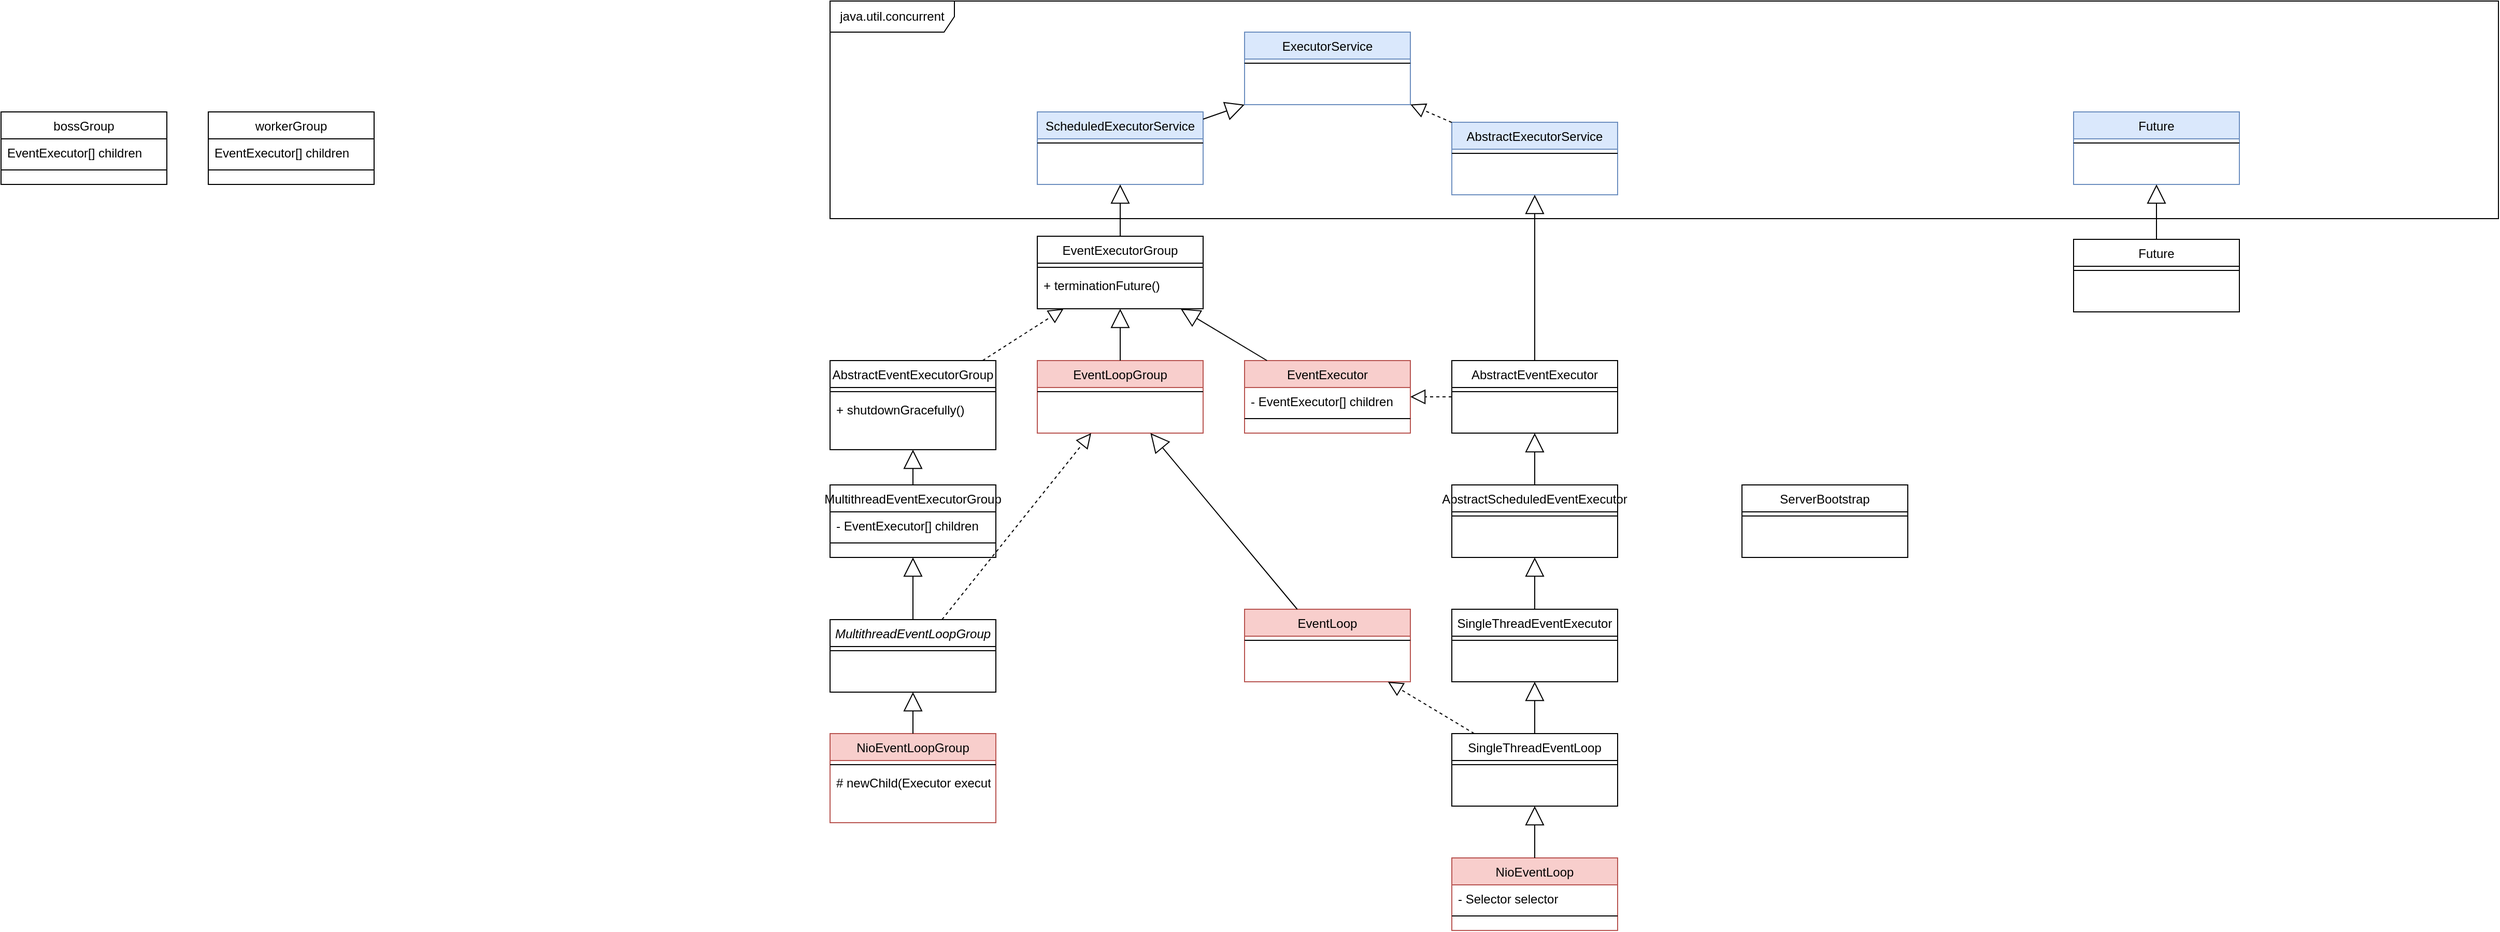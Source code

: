 <mxfile version="12.6.5" type="device"><diagram id="C5RBs43oDa-KdzZeNtuy" name="Page-1"><mxGraphModel dx="211" dy="607" grid="1" gridSize="10" guides="1" tooltips="1" connect="1" arrows="1" fold="1" page="1" pageScale="1" pageWidth="827" pageHeight="1169" math="0" shadow="0"><root><mxCell id="WIyWlLk6GJQsqaUBKTNV-0"/><mxCell id="WIyWlLk6GJQsqaUBKTNV-1" parent="WIyWlLk6GJQsqaUBKTNV-0"/><mxCell id="WuhjpCh2NdpSQoTR0cPV-66" value="java.util.concurrent" style="shape=umlFrame;whiteSpace=wrap;html=1;width=120;height=30;" vertex="1" parent="WIyWlLk6GJQsqaUBKTNV-1"><mxGeometry x="1680" y="10" width="1610" height="210" as="geometry"/></mxCell><mxCell id="WuhjpCh2NdpSQoTR0cPV-0" value="bossGroup" style="swimlane;fontStyle=0;align=center;verticalAlign=top;childLayout=stackLayout;horizontal=1;startSize=26;horizontalStack=0;resizeParent=1;resizeLast=0;collapsible=1;marginBottom=0;rounded=0;shadow=0;strokeWidth=1;" vertex="1" parent="WIyWlLk6GJQsqaUBKTNV-1"><mxGeometry x="880" y="117" width="160" height="70" as="geometry"><mxRectangle x="340" y="380" width="170" height="26" as="alternateBounds"/></mxGeometry></mxCell><mxCell id="WuhjpCh2NdpSQoTR0cPV-1" value="EventExecutor[] children" style="text;align=left;verticalAlign=top;spacingLeft=4;spacingRight=4;overflow=hidden;rotatable=0;points=[[0,0.5],[1,0.5]];portConstraint=eastwest;" vertex="1" parent="WuhjpCh2NdpSQoTR0cPV-0"><mxGeometry y="26" width="160" height="26" as="geometry"/></mxCell><mxCell id="WuhjpCh2NdpSQoTR0cPV-2" value="" style="line;html=1;strokeWidth=1;align=left;verticalAlign=middle;spacingTop=-1;spacingLeft=3;spacingRight=3;rotatable=0;labelPosition=right;points=[];portConstraint=eastwest;" vertex="1" parent="WuhjpCh2NdpSQoTR0cPV-0"><mxGeometry y="52" width="160" height="8" as="geometry"/></mxCell><mxCell id="WuhjpCh2NdpSQoTR0cPV-3" value="workerGroup" style="swimlane;fontStyle=0;align=center;verticalAlign=top;childLayout=stackLayout;horizontal=1;startSize=26;horizontalStack=0;resizeParent=1;resizeLast=0;collapsible=1;marginBottom=0;rounded=0;shadow=0;strokeWidth=1;" vertex="1" parent="WIyWlLk6GJQsqaUBKTNV-1"><mxGeometry x="1080" y="117" width="160" height="70" as="geometry"><mxRectangle x="340" y="380" width="170" height="26" as="alternateBounds"/></mxGeometry></mxCell><mxCell id="WuhjpCh2NdpSQoTR0cPV-4" value="EventExecutor[] children" style="text;align=left;verticalAlign=top;spacingLeft=4;spacingRight=4;overflow=hidden;rotatable=0;points=[[0,0.5],[1,0.5]];portConstraint=eastwest;" vertex="1" parent="WuhjpCh2NdpSQoTR0cPV-3"><mxGeometry y="26" width="160" height="26" as="geometry"/></mxCell><mxCell id="WuhjpCh2NdpSQoTR0cPV-5" value="" style="line;html=1;strokeWidth=1;align=left;verticalAlign=middle;spacingTop=-1;spacingLeft=3;spacingRight=3;rotatable=0;labelPosition=right;points=[];portConstraint=eastwest;" vertex="1" parent="WuhjpCh2NdpSQoTR0cPV-3"><mxGeometry y="52" width="160" height="8" as="geometry"/></mxCell><mxCell id="WuhjpCh2NdpSQoTR0cPV-6" value="MultithreadEventExecutorGroup" style="swimlane;fontStyle=0;align=center;verticalAlign=top;childLayout=stackLayout;horizontal=1;startSize=26;horizontalStack=0;resizeParent=1;resizeLast=0;collapsible=1;marginBottom=0;rounded=0;shadow=0;strokeWidth=1;" vertex="1" parent="WIyWlLk6GJQsqaUBKTNV-1"><mxGeometry x="1680" y="477" width="160" height="70" as="geometry"><mxRectangle x="340" y="380" width="170" height="26" as="alternateBounds"/></mxGeometry></mxCell><mxCell id="WuhjpCh2NdpSQoTR0cPV-7" value="- EventExecutor[] children" style="text;align=left;verticalAlign=top;spacingLeft=4;spacingRight=4;overflow=hidden;rotatable=0;points=[[0,0.5],[1,0.5]];portConstraint=eastwest;" vertex="1" parent="WuhjpCh2NdpSQoTR0cPV-6"><mxGeometry y="26" width="160" height="26" as="geometry"/></mxCell><mxCell id="WuhjpCh2NdpSQoTR0cPV-8" value="" style="line;html=1;strokeWidth=1;align=left;verticalAlign=middle;spacingTop=-1;spacingLeft=3;spacingRight=3;rotatable=0;labelPosition=right;points=[];portConstraint=eastwest;" vertex="1" parent="WuhjpCh2NdpSQoTR0cPV-6"><mxGeometry y="52" width="160" height="8" as="geometry"/></mxCell><mxCell id="WuhjpCh2NdpSQoTR0cPV-9" value="NioEventLoopGroup" style="swimlane;fontStyle=0;align=center;verticalAlign=top;childLayout=stackLayout;horizontal=1;startSize=26;horizontalStack=0;resizeParent=1;resizeLast=0;collapsible=1;marginBottom=0;rounded=0;shadow=0;strokeWidth=1;fillColor=#f8cecc;strokeColor=#b85450;" vertex="1" parent="WIyWlLk6GJQsqaUBKTNV-1"><mxGeometry x="1680" y="717" width="160" height="86" as="geometry"><mxRectangle x="340" y="380" width="170" height="26" as="alternateBounds"/></mxGeometry></mxCell><mxCell id="WuhjpCh2NdpSQoTR0cPV-11" value="" style="line;html=1;strokeWidth=1;align=left;verticalAlign=middle;spacingTop=-1;spacingLeft=3;spacingRight=3;rotatable=0;labelPosition=right;points=[];portConstraint=eastwest;" vertex="1" parent="WuhjpCh2NdpSQoTR0cPV-9"><mxGeometry y="26" width="160" height="8" as="geometry"/></mxCell><mxCell id="WuhjpCh2NdpSQoTR0cPV-36" value="# newChild(Executor executor, Object... args)" style="text;strokeColor=none;fillColor=none;align=left;verticalAlign=top;spacingLeft=4;spacingRight=4;overflow=hidden;rotatable=0;points=[[0,0.5],[1,0.5]];portConstraint=eastwest;" vertex="1" parent="WuhjpCh2NdpSQoTR0cPV-9"><mxGeometry y="34" width="160" height="26" as="geometry"/></mxCell><mxCell id="WuhjpCh2NdpSQoTR0cPV-12" value="EventExecutor" style="swimlane;fontStyle=0;align=center;verticalAlign=top;childLayout=stackLayout;horizontal=1;startSize=26;horizontalStack=0;resizeParent=1;resizeLast=0;collapsible=1;marginBottom=0;rounded=0;shadow=0;strokeWidth=1;fillColor=#f8cecc;strokeColor=#b85450;" vertex="1" parent="WIyWlLk6GJQsqaUBKTNV-1"><mxGeometry x="2080" y="357" width="160" height="70" as="geometry"><mxRectangle x="340" y="380" width="170" height="26" as="alternateBounds"/></mxGeometry></mxCell><mxCell id="WuhjpCh2NdpSQoTR0cPV-13" value="- EventExecutor[] children" style="text;align=left;verticalAlign=top;spacingLeft=4;spacingRight=4;overflow=hidden;rotatable=0;points=[[0,0.5],[1,0.5]];portConstraint=eastwest;" vertex="1" parent="WuhjpCh2NdpSQoTR0cPV-12"><mxGeometry y="26" width="160" height="26" as="geometry"/></mxCell><mxCell id="WuhjpCh2NdpSQoTR0cPV-14" value="" style="line;html=1;strokeWidth=1;align=left;verticalAlign=middle;spacingTop=-1;spacingLeft=3;spacingRight=3;rotatable=0;labelPosition=right;points=[];portConstraint=eastwest;" vertex="1" parent="WuhjpCh2NdpSQoTR0cPV-12"><mxGeometry y="52" width="160" height="8" as="geometry"/></mxCell><mxCell id="WuhjpCh2NdpSQoTR0cPV-15" value="NioEventLoop" style="swimlane;fontStyle=0;align=center;verticalAlign=top;childLayout=stackLayout;horizontal=1;startSize=26;horizontalStack=0;resizeParent=1;resizeLast=0;collapsible=1;marginBottom=0;rounded=0;shadow=0;strokeWidth=1;fillColor=#f8cecc;strokeColor=#b85450;" vertex="1" parent="WIyWlLk6GJQsqaUBKTNV-1"><mxGeometry x="2280" y="837" width="160" height="70" as="geometry"><mxRectangle x="340" y="380" width="170" height="26" as="alternateBounds"/></mxGeometry></mxCell><mxCell id="WuhjpCh2NdpSQoTR0cPV-16" value="- Selector selector" style="text;align=left;verticalAlign=top;spacingLeft=4;spacingRight=4;overflow=hidden;rotatable=0;points=[[0,0.5],[1,0.5]];portConstraint=eastwest;" vertex="1" parent="WuhjpCh2NdpSQoTR0cPV-15"><mxGeometry y="26" width="160" height="26" as="geometry"/></mxCell><mxCell id="WuhjpCh2NdpSQoTR0cPV-17" value="" style="line;html=1;strokeWidth=1;align=left;verticalAlign=middle;spacingTop=-1;spacingLeft=3;spacingRight=3;rotatable=0;labelPosition=right;points=[];portConstraint=eastwest;" vertex="1" parent="WuhjpCh2NdpSQoTR0cPV-15"><mxGeometry y="52" width="160" height="8" as="geometry"/></mxCell><mxCell id="WuhjpCh2NdpSQoTR0cPV-20" value="" style="endArrow=block;dashed=1;endFill=0;endSize=12;html=1;" edge="1" parent="WIyWlLk6GJQsqaUBKTNV-1" source="WuhjpCh2NdpSQoTR0cPV-52" target="WuhjpCh2NdpSQoTR0cPV-12"><mxGeometry width="160" relative="1" as="geometry"><mxPoint x="2410" y="577" as="sourcePoint"/><mxPoint x="2570" y="577" as="targetPoint"/></mxGeometry></mxCell><mxCell id="WuhjpCh2NdpSQoTR0cPV-21" value="" style="endArrow=block;endSize=16;endFill=0;html=1;" edge="1" parent="WIyWlLk6GJQsqaUBKTNV-1" source="WuhjpCh2NdpSQoTR0cPV-9" target="WuhjpCh2NdpSQoTR0cPV-22"><mxGeometry width="160" relative="1" as="geometry"><mxPoint x="1790" y="467" as="sourcePoint"/><mxPoint x="2000" y="607" as="targetPoint"/></mxGeometry></mxCell><mxCell id="WuhjpCh2NdpSQoTR0cPV-22" value="MultithreadEventLoopGroup" style="swimlane;fontStyle=2;align=center;verticalAlign=top;childLayout=stackLayout;horizontal=1;startSize=26;horizontalStack=0;resizeParent=1;resizeLast=0;collapsible=1;marginBottom=0;rounded=0;shadow=0;strokeWidth=1;" vertex="1" parent="WIyWlLk6GJQsqaUBKTNV-1"><mxGeometry x="1680" y="607" width="160" height="70" as="geometry"><mxRectangle x="340" y="380" width="170" height="26" as="alternateBounds"/></mxGeometry></mxCell><mxCell id="WuhjpCh2NdpSQoTR0cPV-24" value="" style="line;html=1;strokeWidth=1;align=left;verticalAlign=middle;spacingTop=-1;spacingLeft=3;spacingRight=3;rotatable=0;labelPosition=right;points=[];portConstraint=eastwest;" vertex="1" parent="WuhjpCh2NdpSQoTR0cPV-22"><mxGeometry y="26" width="160" height="8" as="geometry"/></mxCell><mxCell id="WuhjpCh2NdpSQoTR0cPV-25" value="EventLoopGroup" style="swimlane;fontStyle=0;align=center;verticalAlign=top;childLayout=stackLayout;horizontal=1;startSize=26;horizontalStack=0;resizeParent=1;resizeLast=0;collapsible=1;marginBottom=0;rounded=0;shadow=0;strokeWidth=1;fillColor=#f8cecc;strokeColor=#b85450;" vertex="1" parent="WIyWlLk6GJQsqaUBKTNV-1"><mxGeometry x="1880" y="357" width="160" height="70" as="geometry"><mxRectangle x="340" y="380" width="170" height="26" as="alternateBounds"/></mxGeometry></mxCell><mxCell id="WuhjpCh2NdpSQoTR0cPV-26" value="" style="line;html=1;strokeWidth=1;align=left;verticalAlign=middle;spacingTop=-1;spacingLeft=3;spacingRight=3;rotatable=0;labelPosition=right;points=[];portConstraint=eastwest;" vertex="1" parent="WuhjpCh2NdpSQoTR0cPV-25"><mxGeometry y="26" width="160" height="8" as="geometry"/></mxCell><mxCell id="WuhjpCh2NdpSQoTR0cPV-27" value="" style="endArrow=block;endSize=16;endFill=0;html=1;" edge="1" parent="WIyWlLk6GJQsqaUBKTNV-1" source="WuhjpCh2NdpSQoTR0cPV-22" target="WuhjpCh2NdpSQoTR0cPV-6"><mxGeometry width="160" relative="1" as="geometry"><mxPoint x="1770" y="727" as="sourcePoint"/><mxPoint x="1770" y="687" as="targetPoint"/></mxGeometry></mxCell><mxCell id="WuhjpCh2NdpSQoTR0cPV-28" value="" style="endArrow=block;dashed=1;endFill=0;endSize=12;html=1;" edge="1" parent="WIyWlLk6GJQsqaUBKTNV-1" source="WuhjpCh2NdpSQoTR0cPV-22" target="WuhjpCh2NdpSQoTR0cPV-25"><mxGeometry width="160" relative="1" as="geometry"><mxPoint x="2410" y="287" as="sourcePoint"/><mxPoint x="2410" y="237" as="targetPoint"/></mxGeometry></mxCell><mxCell id="WuhjpCh2NdpSQoTR0cPV-29" value="EventExecutorGroup" style="swimlane;fontStyle=0;align=center;verticalAlign=top;childLayout=stackLayout;horizontal=1;startSize=26;horizontalStack=0;resizeParent=1;resizeLast=0;collapsible=1;marginBottom=0;rounded=0;shadow=0;strokeWidth=1;" vertex="1" parent="WIyWlLk6GJQsqaUBKTNV-1"><mxGeometry x="1880" y="237" width="160" height="70" as="geometry"><mxRectangle x="340" y="380" width="170" height="26" as="alternateBounds"/></mxGeometry></mxCell><mxCell id="WuhjpCh2NdpSQoTR0cPV-30" value="" style="line;html=1;strokeWidth=1;align=left;verticalAlign=middle;spacingTop=-1;spacingLeft=3;spacingRight=3;rotatable=0;labelPosition=right;points=[];portConstraint=eastwest;" vertex="1" parent="WuhjpCh2NdpSQoTR0cPV-29"><mxGeometry y="26" width="160" height="8" as="geometry"/></mxCell><mxCell id="WuhjpCh2NdpSQoTR0cPV-76" value="+ terminationFuture()" style="text;strokeColor=none;fillColor=none;align=left;verticalAlign=top;spacingLeft=4;spacingRight=4;overflow=hidden;rotatable=0;points=[[0,0.5],[1,0.5]];portConstraint=eastwest;" vertex="1" parent="WuhjpCh2NdpSQoTR0cPV-29"><mxGeometry y="34" width="160" height="26" as="geometry"/></mxCell><mxCell id="WuhjpCh2NdpSQoTR0cPV-31" value="ScheduledExecutorService" style="swimlane;fontStyle=0;align=center;verticalAlign=top;childLayout=stackLayout;horizontal=1;startSize=26;horizontalStack=0;resizeParent=1;resizeLast=0;collapsible=1;marginBottom=0;rounded=0;shadow=0;strokeWidth=1;fillColor=#dae8fc;strokeColor=#6c8ebf;" vertex="1" parent="WIyWlLk6GJQsqaUBKTNV-1"><mxGeometry x="1880" y="117" width="160" height="70" as="geometry"><mxRectangle x="340" y="380" width="170" height="26" as="alternateBounds"/></mxGeometry></mxCell><mxCell id="WuhjpCh2NdpSQoTR0cPV-32" value="" style="line;html=1;strokeWidth=1;align=left;verticalAlign=middle;spacingTop=-1;spacingLeft=3;spacingRight=3;rotatable=0;labelPosition=right;points=[];portConstraint=eastwest;" vertex="1" parent="WuhjpCh2NdpSQoTR0cPV-31"><mxGeometry y="26" width="160" height="8" as="geometry"/></mxCell><mxCell id="WuhjpCh2NdpSQoTR0cPV-34" value="" style="endArrow=block;endSize=16;endFill=0;html=1;" edge="1" parent="WIyWlLk6GJQsqaUBKTNV-1" source="WuhjpCh2NdpSQoTR0cPV-29" target="WuhjpCh2NdpSQoTR0cPV-31"><mxGeometry width="160" relative="1" as="geometry"><mxPoint x="2170" y="497" as="sourcePoint"/><mxPoint x="2170" y="437" as="targetPoint"/></mxGeometry></mxCell><mxCell id="WuhjpCh2NdpSQoTR0cPV-35" value="" style="endArrow=block;endSize=16;endFill=0;html=1;" edge="1" parent="WIyWlLk6GJQsqaUBKTNV-1" source="WuhjpCh2NdpSQoTR0cPV-25" target="WuhjpCh2NdpSQoTR0cPV-29"><mxGeometry width="160" relative="1" as="geometry"><mxPoint x="1970" y="257" as="sourcePoint"/><mxPoint x="2140" y="287" as="targetPoint"/></mxGeometry></mxCell><mxCell id="WuhjpCh2NdpSQoTR0cPV-38" value="SingleThreadEventLoop" style="swimlane;fontStyle=0;align=center;verticalAlign=top;childLayout=stackLayout;horizontal=1;startSize=26;horizontalStack=0;resizeParent=1;resizeLast=0;collapsible=1;marginBottom=0;rounded=0;shadow=0;strokeWidth=1;" vertex="1" parent="WIyWlLk6GJQsqaUBKTNV-1"><mxGeometry x="2280" y="717" width="160" height="70" as="geometry"><mxRectangle x="340" y="380" width="170" height="26" as="alternateBounds"/></mxGeometry></mxCell><mxCell id="WuhjpCh2NdpSQoTR0cPV-40" value="" style="line;html=1;strokeWidth=1;align=left;verticalAlign=middle;spacingTop=-1;spacingLeft=3;spacingRight=3;rotatable=0;labelPosition=right;points=[];portConstraint=eastwest;" vertex="1" parent="WuhjpCh2NdpSQoTR0cPV-38"><mxGeometry y="26" width="160" height="8" as="geometry"/></mxCell><mxCell id="WuhjpCh2NdpSQoTR0cPV-41" value="" style="endArrow=block;endSize=16;endFill=0;html=1;" edge="1" parent="WIyWlLk6GJQsqaUBKTNV-1" source="WuhjpCh2NdpSQoTR0cPV-15" target="WuhjpCh2NdpSQoTR0cPV-38"><mxGeometry width="160" relative="1" as="geometry"><mxPoint x="2130" y="1017" as="sourcePoint"/><mxPoint x="2130" y="957" as="targetPoint"/></mxGeometry></mxCell><mxCell id="WuhjpCh2NdpSQoTR0cPV-43" value="SingleThreadEventExecutor" style="swimlane;fontStyle=0;align=center;verticalAlign=top;childLayout=stackLayout;horizontal=1;startSize=26;horizontalStack=0;resizeParent=1;resizeLast=0;collapsible=1;marginBottom=0;rounded=0;shadow=0;strokeWidth=1;" vertex="1" parent="WIyWlLk6GJQsqaUBKTNV-1"><mxGeometry x="2280" y="597" width="160" height="70" as="geometry"><mxRectangle x="340" y="380" width="170" height="26" as="alternateBounds"/></mxGeometry></mxCell><mxCell id="WuhjpCh2NdpSQoTR0cPV-44" value="" style="line;html=1;strokeWidth=1;align=left;verticalAlign=middle;spacingTop=-1;spacingLeft=3;spacingRight=3;rotatable=0;labelPosition=right;points=[];portConstraint=eastwest;" vertex="1" parent="WuhjpCh2NdpSQoTR0cPV-43"><mxGeometry y="26" width="160" height="8" as="geometry"/></mxCell><mxCell id="WuhjpCh2NdpSQoTR0cPV-45" value="EventLoop" style="swimlane;fontStyle=0;align=center;verticalAlign=top;childLayout=stackLayout;horizontal=1;startSize=26;horizontalStack=0;resizeParent=1;resizeLast=0;collapsible=1;marginBottom=0;rounded=0;shadow=0;strokeWidth=1;fillColor=#f8cecc;strokeColor=#b85450;" vertex="1" parent="WIyWlLk6GJQsqaUBKTNV-1"><mxGeometry x="2080" y="597" width="160" height="70" as="geometry"><mxRectangle x="340" y="380" width="170" height="26" as="alternateBounds"/></mxGeometry></mxCell><mxCell id="WuhjpCh2NdpSQoTR0cPV-46" value="" style="line;html=1;strokeWidth=1;align=left;verticalAlign=middle;spacingTop=-1;spacingLeft=3;spacingRight=3;rotatable=0;labelPosition=right;points=[];portConstraint=eastwest;" vertex="1" parent="WuhjpCh2NdpSQoTR0cPV-45"><mxGeometry y="26" width="160" height="8" as="geometry"/></mxCell><mxCell id="WuhjpCh2NdpSQoTR0cPV-47" value="" style="endArrow=block;endSize=16;endFill=0;html=1;" edge="1" parent="WIyWlLk6GJQsqaUBKTNV-1" source="WuhjpCh2NdpSQoTR0cPV-38" target="WuhjpCh2NdpSQoTR0cPV-43"><mxGeometry width="160" relative="1" as="geometry"><mxPoint x="2440" y="807" as="sourcePoint"/><mxPoint x="2540" y="757" as="targetPoint"/></mxGeometry></mxCell><mxCell id="WuhjpCh2NdpSQoTR0cPV-48" value="" style="endArrow=block;dashed=1;endFill=0;endSize=12;html=1;" edge="1" parent="WIyWlLk6GJQsqaUBKTNV-1" source="WuhjpCh2NdpSQoTR0cPV-38" target="WuhjpCh2NdpSQoTR0cPV-45"><mxGeometry width="160" relative="1" as="geometry"><mxPoint x="2250" y="687" as="sourcePoint"/><mxPoint x="2250" y="637" as="targetPoint"/></mxGeometry></mxCell><mxCell id="WuhjpCh2NdpSQoTR0cPV-49" value="" style="endArrow=block;endSize=16;endFill=0;html=1;" edge="1" parent="WIyWlLk6GJQsqaUBKTNV-1" source="WuhjpCh2NdpSQoTR0cPV-45" target="WuhjpCh2NdpSQoTR0cPV-25"><mxGeometry width="160" relative="1" as="geometry"><mxPoint x="2370" y="487" as="sourcePoint"/><mxPoint x="2370" y="437" as="targetPoint"/></mxGeometry></mxCell><mxCell id="WuhjpCh2NdpSQoTR0cPV-50" value="AbstractScheduledEventExecutor" style="swimlane;fontStyle=0;align=center;verticalAlign=top;childLayout=stackLayout;horizontal=1;startSize=26;horizontalStack=0;resizeParent=1;resizeLast=0;collapsible=1;marginBottom=0;rounded=0;shadow=0;strokeWidth=1;" vertex="1" parent="WIyWlLk6GJQsqaUBKTNV-1"><mxGeometry x="2280" y="477" width="160" height="70" as="geometry"><mxRectangle x="340" y="380" width="170" height="26" as="alternateBounds"/></mxGeometry></mxCell><mxCell id="WuhjpCh2NdpSQoTR0cPV-51" value="" style="line;html=1;strokeWidth=1;align=left;verticalAlign=middle;spacingTop=-1;spacingLeft=3;spacingRight=3;rotatable=0;labelPosition=right;points=[];portConstraint=eastwest;" vertex="1" parent="WuhjpCh2NdpSQoTR0cPV-50"><mxGeometry y="26" width="160" height="8" as="geometry"/></mxCell><mxCell id="WuhjpCh2NdpSQoTR0cPV-52" value="AbstractEventExecutor" style="swimlane;fontStyle=0;align=center;verticalAlign=top;childLayout=stackLayout;horizontal=1;startSize=26;horizontalStack=0;resizeParent=1;resizeLast=0;collapsible=1;marginBottom=0;rounded=0;shadow=0;strokeWidth=1;" vertex="1" parent="WIyWlLk6GJQsqaUBKTNV-1"><mxGeometry x="2280" y="357" width="160" height="70" as="geometry"><mxRectangle x="340" y="380" width="170" height="26" as="alternateBounds"/></mxGeometry></mxCell><mxCell id="WuhjpCh2NdpSQoTR0cPV-53" value="" style="line;html=1;strokeWidth=1;align=left;verticalAlign=middle;spacingTop=-1;spacingLeft=3;spacingRight=3;rotatable=0;labelPosition=right;points=[];portConstraint=eastwest;" vertex="1" parent="WuhjpCh2NdpSQoTR0cPV-52"><mxGeometry y="26" width="160" height="8" as="geometry"/></mxCell><mxCell id="WuhjpCh2NdpSQoTR0cPV-54" value="AbstractExecutorService" style="swimlane;fontStyle=0;align=center;verticalAlign=top;childLayout=stackLayout;horizontal=1;startSize=26;horizontalStack=0;resizeParent=1;resizeLast=0;collapsible=1;marginBottom=0;rounded=0;shadow=0;strokeWidth=1;fillColor=#dae8fc;strokeColor=#6c8ebf;" vertex="1" parent="WIyWlLk6GJQsqaUBKTNV-1"><mxGeometry x="2280" y="127" width="160" height="70" as="geometry"><mxRectangle x="340" y="380" width="170" height="26" as="alternateBounds"/></mxGeometry></mxCell><mxCell id="WuhjpCh2NdpSQoTR0cPV-55" value="" style="line;html=1;strokeWidth=1;align=left;verticalAlign=middle;spacingTop=-1;spacingLeft=3;spacingRight=3;rotatable=0;labelPosition=right;points=[];portConstraint=eastwest;" vertex="1" parent="WuhjpCh2NdpSQoTR0cPV-54"><mxGeometry y="26" width="160" height="8" as="geometry"/></mxCell><mxCell id="WuhjpCh2NdpSQoTR0cPV-58" value="" style="endArrow=block;endSize=16;endFill=0;html=1;" edge="1" parent="WIyWlLk6GJQsqaUBKTNV-1" source="WuhjpCh2NdpSQoTR0cPV-43" target="WuhjpCh2NdpSQoTR0cPV-50"><mxGeometry width="160" relative="1" as="geometry"><mxPoint x="2370" y="727" as="sourcePoint"/><mxPoint x="2370" y="677" as="targetPoint"/></mxGeometry></mxCell><mxCell id="WuhjpCh2NdpSQoTR0cPV-59" value="" style="endArrow=block;endSize=16;endFill=0;html=1;" edge="1" parent="WIyWlLk6GJQsqaUBKTNV-1" source="WuhjpCh2NdpSQoTR0cPV-50" target="WuhjpCh2NdpSQoTR0cPV-52"><mxGeometry width="160" relative="1" as="geometry"><mxPoint x="2370" y="607" as="sourcePoint"/><mxPoint x="2370" y="557" as="targetPoint"/></mxGeometry></mxCell><mxCell id="WuhjpCh2NdpSQoTR0cPV-60" value="" style="endArrow=block;endSize=16;endFill=0;html=1;" edge="1" parent="WIyWlLk6GJQsqaUBKTNV-1" source="WuhjpCh2NdpSQoTR0cPV-52" target="WuhjpCh2NdpSQoTR0cPV-54"><mxGeometry width="160" relative="1" as="geometry"><mxPoint x="2370" y="487" as="sourcePoint"/><mxPoint x="2370" y="437" as="targetPoint"/></mxGeometry></mxCell><mxCell id="WuhjpCh2NdpSQoTR0cPV-61" value="" style="endArrow=block;endSize=16;endFill=0;html=1;" edge="1" parent="WIyWlLk6GJQsqaUBKTNV-1" source="WuhjpCh2NdpSQoTR0cPV-12" target="WuhjpCh2NdpSQoTR0cPV-29"><mxGeometry width="160" relative="1" as="geometry"><mxPoint x="1970" y="367" as="sourcePoint"/><mxPoint x="1970" y="317" as="targetPoint"/></mxGeometry></mxCell><mxCell id="WuhjpCh2NdpSQoTR0cPV-62" value="ExecutorService" style="swimlane;fontStyle=0;align=center;verticalAlign=top;childLayout=stackLayout;horizontal=1;startSize=26;horizontalStack=0;resizeParent=1;resizeLast=0;collapsible=1;marginBottom=0;rounded=0;shadow=0;strokeWidth=1;fillColor=#dae8fc;strokeColor=#6c8ebf;" vertex="1" parent="WIyWlLk6GJQsqaUBKTNV-1"><mxGeometry x="2080" y="40" width="160" height="70" as="geometry"><mxRectangle x="340" y="380" width="170" height="26" as="alternateBounds"/></mxGeometry></mxCell><mxCell id="WuhjpCh2NdpSQoTR0cPV-63" value="" style="line;html=1;strokeWidth=1;align=left;verticalAlign=middle;spacingTop=-1;spacingLeft=3;spacingRight=3;rotatable=0;labelPosition=right;points=[];portConstraint=eastwest;" vertex="1" parent="WuhjpCh2NdpSQoTR0cPV-62"><mxGeometry y="26" width="160" height="8" as="geometry"/></mxCell><mxCell id="WuhjpCh2NdpSQoTR0cPV-64" value="" style="endArrow=block;endSize=16;endFill=0;html=1;" edge="1" parent="WIyWlLk6GJQsqaUBKTNV-1" source="WuhjpCh2NdpSQoTR0cPV-31"><mxGeometry width="160" relative="1" as="geometry"><mxPoint x="1970" y="247" as="sourcePoint"/><mxPoint x="2080" y="110" as="targetPoint"/></mxGeometry></mxCell><mxCell id="WuhjpCh2NdpSQoTR0cPV-67" value="AbstractEventExecutorGroup" style="swimlane;fontStyle=0;align=center;verticalAlign=top;childLayout=stackLayout;horizontal=1;startSize=26;horizontalStack=0;resizeParent=1;resizeLast=0;collapsible=1;marginBottom=0;rounded=0;shadow=0;strokeWidth=1;" vertex="1" parent="WIyWlLk6GJQsqaUBKTNV-1"><mxGeometry x="1680" y="357" width="160" height="86" as="geometry"><mxRectangle x="340" y="380" width="170" height="26" as="alternateBounds"/></mxGeometry></mxCell><mxCell id="WuhjpCh2NdpSQoTR0cPV-69" value="" style="line;html=1;strokeWidth=1;align=left;verticalAlign=middle;spacingTop=-1;spacingLeft=3;spacingRight=3;rotatable=0;labelPosition=right;points=[];portConstraint=eastwest;" vertex="1" parent="WuhjpCh2NdpSQoTR0cPV-67"><mxGeometry y="26" width="160" height="8" as="geometry"/></mxCell><mxCell id="WuhjpCh2NdpSQoTR0cPV-72" value="+ shutdownGracefully()" style="text;strokeColor=none;fillColor=none;align=left;verticalAlign=top;spacingLeft=4;spacingRight=4;overflow=hidden;rotatable=0;points=[[0,0.5],[1,0.5]];portConstraint=eastwest;" vertex="1" parent="WuhjpCh2NdpSQoTR0cPV-67"><mxGeometry y="34" width="160" height="26" as="geometry"/></mxCell><mxCell id="WuhjpCh2NdpSQoTR0cPV-73" value="" style="endArrow=block;endSize=16;endFill=0;html=1;" edge="1" parent="WIyWlLk6GJQsqaUBKTNV-1" source="WuhjpCh2NdpSQoTR0cPV-6" target="WuhjpCh2NdpSQoTR0cPV-67"><mxGeometry width="160" relative="1" as="geometry"><mxPoint x="1770" y="617" as="sourcePoint"/><mxPoint x="1770" y="557" as="targetPoint"/></mxGeometry></mxCell><mxCell id="WuhjpCh2NdpSQoTR0cPV-74" value="" style="endArrow=block;dashed=1;endFill=0;endSize=12;html=1;" edge="1" parent="WIyWlLk6GJQsqaUBKTNV-1" source="WuhjpCh2NdpSQoTR0cPV-67" target="WuhjpCh2NdpSQoTR0cPV-29"><mxGeometry width="160" relative="1" as="geometry"><mxPoint x="1798" y="617" as="sourcePoint"/><mxPoint x="1942" y="437" as="targetPoint"/></mxGeometry></mxCell><mxCell id="WuhjpCh2NdpSQoTR0cPV-75" value="" style="endArrow=block;dashed=1;endFill=0;endSize=12;html=1;" edge="1" parent="WIyWlLk6GJQsqaUBKTNV-1" source="WuhjpCh2NdpSQoTR0cPV-54" target="WuhjpCh2NdpSQoTR0cPV-62"><mxGeometry width="160" relative="1" as="geometry"><mxPoint x="1837.188" y="367" as="sourcePoint"/><mxPoint x="1915.312" y="317" as="targetPoint"/></mxGeometry></mxCell><mxCell id="WuhjpCh2NdpSQoTR0cPV-77" value="Future" style="swimlane;fontStyle=0;align=center;verticalAlign=top;childLayout=stackLayout;horizontal=1;startSize=26;horizontalStack=0;resizeParent=1;resizeLast=0;collapsible=1;marginBottom=0;rounded=0;shadow=0;strokeWidth=1;" vertex="1" parent="WIyWlLk6GJQsqaUBKTNV-1"><mxGeometry x="2880" y="240" width="160" height="70" as="geometry"><mxRectangle x="340" y="380" width="170" height="26" as="alternateBounds"/></mxGeometry></mxCell><mxCell id="WuhjpCh2NdpSQoTR0cPV-78" value="" style="line;html=1;strokeWidth=1;align=left;verticalAlign=middle;spacingTop=-1;spacingLeft=3;spacingRight=3;rotatable=0;labelPosition=right;points=[];portConstraint=eastwest;" vertex="1" parent="WuhjpCh2NdpSQoTR0cPV-77"><mxGeometry y="26" width="160" height="8" as="geometry"/></mxCell><mxCell id="WuhjpCh2NdpSQoTR0cPV-79" value="Future" style="swimlane;fontStyle=0;align=center;verticalAlign=top;childLayout=stackLayout;horizontal=1;startSize=26;horizontalStack=0;resizeParent=1;resizeLast=0;collapsible=1;marginBottom=0;rounded=0;shadow=0;strokeWidth=1;fillColor=#dae8fc;strokeColor=#6c8ebf;" vertex="1" parent="WIyWlLk6GJQsqaUBKTNV-1"><mxGeometry x="2880" y="117" width="160" height="70" as="geometry"><mxRectangle x="340" y="380" width="170" height="26" as="alternateBounds"/></mxGeometry></mxCell><mxCell id="WuhjpCh2NdpSQoTR0cPV-80" value="" style="line;html=1;strokeWidth=1;align=left;verticalAlign=middle;spacingTop=-1;spacingLeft=3;spacingRight=3;rotatable=0;labelPosition=right;points=[];portConstraint=eastwest;" vertex="1" parent="WuhjpCh2NdpSQoTR0cPV-79"><mxGeometry y="26" width="160" height="8" as="geometry"/></mxCell><mxCell id="WuhjpCh2NdpSQoTR0cPV-81" value="" style="endArrow=block;endSize=16;endFill=0;html=1;" edge="1" parent="WIyWlLk6GJQsqaUBKTNV-1" source="WuhjpCh2NdpSQoTR0cPV-77" target="WuhjpCh2NdpSQoTR0cPV-79"><mxGeometry width="160" relative="1" as="geometry"><mxPoint x="2690" y="367" as="sourcePoint"/><mxPoint x="2690" y="207" as="targetPoint"/></mxGeometry></mxCell><mxCell id="WuhjpCh2NdpSQoTR0cPV-82" value="ServerBootstrap" style="swimlane;fontStyle=0;align=center;verticalAlign=top;childLayout=stackLayout;horizontal=1;startSize=26;horizontalStack=0;resizeParent=1;resizeLast=0;collapsible=1;marginBottom=0;rounded=0;shadow=0;strokeWidth=1;" vertex="1" parent="WIyWlLk6GJQsqaUBKTNV-1"><mxGeometry x="2560" y="477" width="160" height="70" as="geometry"><mxRectangle x="340" y="380" width="170" height="26" as="alternateBounds"/></mxGeometry></mxCell><mxCell id="WuhjpCh2NdpSQoTR0cPV-83" value="" style="line;html=1;strokeWidth=1;align=left;verticalAlign=middle;spacingTop=-1;spacingLeft=3;spacingRight=3;rotatable=0;labelPosition=right;points=[];portConstraint=eastwest;" vertex="1" parent="WuhjpCh2NdpSQoTR0cPV-82"><mxGeometry y="26" width="160" height="8" as="geometry"/></mxCell></root></mxGraphModel></diagram></mxfile>